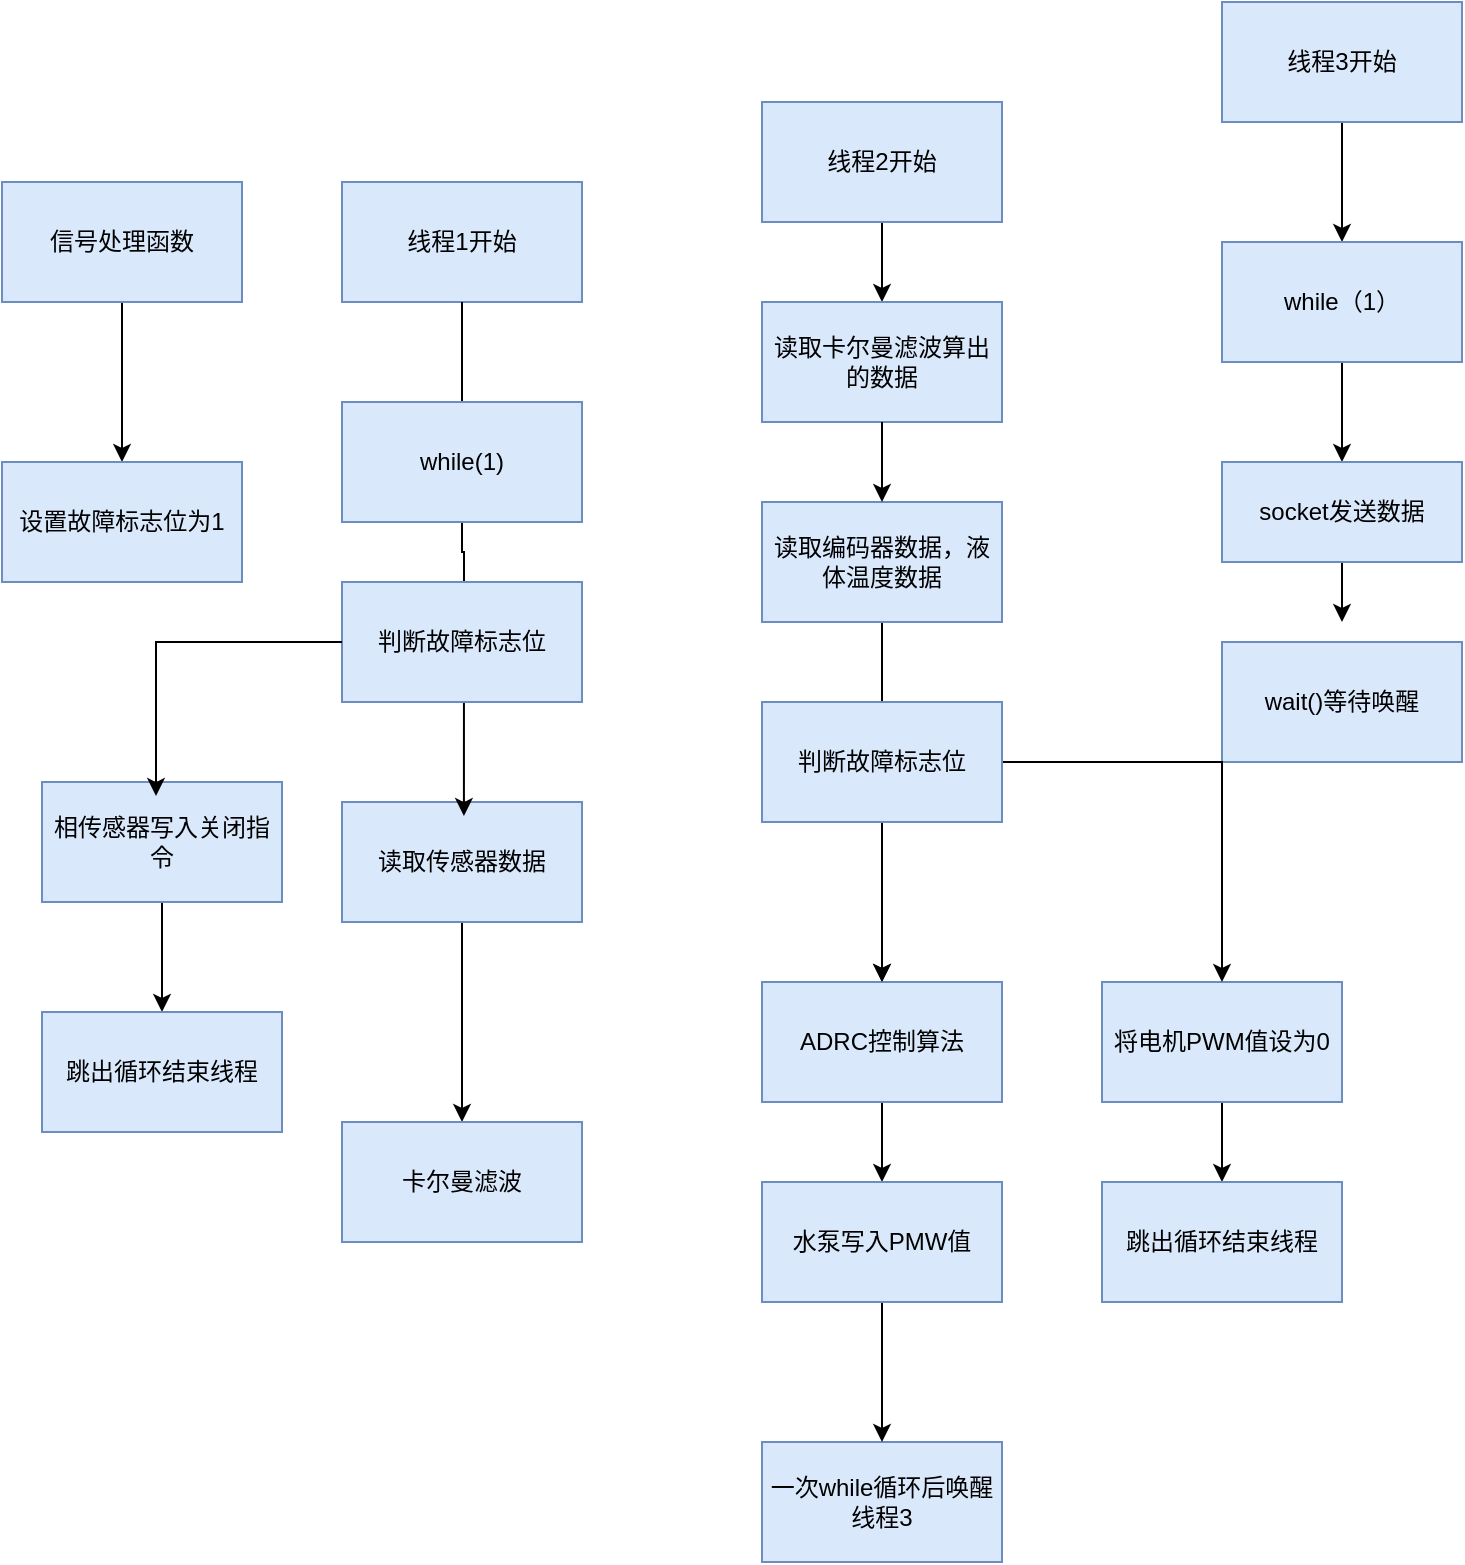 <mxfile version="24.7.8">
  <diagram name="第 1 页" id="gavOTutIVZLHh2nSTRqv">
    <mxGraphModel dx="1434" dy="772" grid="1" gridSize="10" guides="1" tooltips="1" connect="1" arrows="1" fold="1" page="1" pageScale="1" pageWidth="827" pageHeight="1169" math="0" shadow="0">
      <root>
        <mxCell id="0" />
        <mxCell id="1" parent="0" />
        <mxCell id="DkxGOCBB9ThZ3Ds0km_o-2" value="线程1开始" style="rounded=0;whiteSpace=wrap;html=1;fillColor=#dae8fc;strokeColor=#6c8ebf;" vertex="1" parent="1">
          <mxGeometry x="220" y="140" width="120" height="60" as="geometry" />
        </mxCell>
        <mxCell id="DkxGOCBB9ThZ3Ds0km_o-16" style="edgeStyle=orthogonalEdgeStyle;rounded=0;orthogonalLoop=1;jettySize=auto;html=1;exitX=0.5;exitY=1;exitDx=0;exitDy=0;" edge="1" parent="1" source="DkxGOCBB9ThZ3Ds0km_o-3" target="DkxGOCBB9ThZ3Ds0km_o-8">
          <mxGeometry relative="1" as="geometry" />
        </mxCell>
        <mxCell id="DkxGOCBB9ThZ3Ds0km_o-3" value="线程2开始" style="rounded=0;whiteSpace=wrap;html=1;fillColor=#dae8fc;strokeColor=#6c8ebf;" vertex="1" parent="1">
          <mxGeometry x="430" y="100" width="120" height="60" as="geometry" />
        </mxCell>
        <mxCell id="DkxGOCBB9ThZ3Ds0km_o-13" style="edgeStyle=orthogonalEdgeStyle;rounded=0;orthogonalLoop=1;jettySize=auto;html=1;exitX=0.5;exitY=1;exitDx=0;exitDy=0;entryX=0.5;entryY=0;entryDx=0;entryDy=0;" edge="1" parent="1" source="DkxGOCBB9ThZ3Ds0km_o-5" target="DkxGOCBB9ThZ3Ds0km_o-6">
          <mxGeometry relative="1" as="geometry" />
        </mxCell>
        <mxCell id="DkxGOCBB9ThZ3Ds0km_o-5" value="读取传感器数据" style="rounded=0;whiteSpace=wrap;html=1;fillColor=#dae8fc;strokeColor=#6c8ebf;" vertex="1" parent="1">
          <mxGeometry x="220" y="450" width="120" height="60" as="geometry" />
        </mxCell>
        <mxCell id="DkxGOCBB9ThZ3Ds0km_o-6" value="卡尔曼滤波" style="rounded=0;whiteSpace=wrap;html=1;fillColor=#dae8fc;strokeColor=#6c8ebf;" vertex="1" parent="1">
          <mxGeometry x="220" y="610" width="120" height="60" as="geometry" />
        </mxCell>
        <mxCell id="DkxGOCBB9ThZ3Ds0km_o-8" value="读取卡尔曼滤波算出的数据" style="rounded=0;whiteSpace=wrap;html=1;fillColor=#dae8fc;strokeColor=#6c8ebf;" vertex="1" parent="1">
          <mxGeometry x="430" y="200" width="120" height="60" as="geometry" />
        </mxCell>
        <mxCell id="DkxGOCBB9ThZ3Ds0km_o-47" style="edgeStyle=orthogonalEdgeStyle;rounded=0;orthogonalLoop=1;jettySize=auto;html=1;exitX=0.5;exitY=1;exitDx=0;exitDy=0;entryX=0.5;entryY=0;entryDx=0;entryDy=0;" edge="1" parent="1" source="DkxGOCBB9ThZ3Ds0km_o-10" target="DkxGOCBB9ThZ3Ds0km_o-11">
          <mxGeometry relative="1" as="geometry" />
        </mxCell>
        <mxCell id="DkxGOCBB9ThZ3Ds0km_o-10" value="读取编码器数据，液体温度数据" style="rounded=0;whiteSpace=wrap;html=1;fillColor=#dae8fc;strokeColor=#6c8ebf;" vertex="1" parent="1">
          <mxGeometry x="430" y="300" width="120" height="60" as="geometry" />
        </mxCell>
        <mxCell id="DkxGOCBB9ThZ3Ds0km_o-45" value="" style="edgeStyle=orthogonalEdgeStyle;rounded=0;orthogonalLoop=1;jettySize=auto;html=1;" edge="1" parent="1" source="DkxGOCBB9ThZ3Ds0km_o-11" target="DkxGOCBB9ThZ3Ds0km_o-44">
          <mxGeometry relative="1" as="geometry" />
        </mxCell>
        <mxCell id="DkxGOCBB9ThZ3Ds0km_o-11" value="ADRC控制算法" style="rounded=0;whiteSpace=wrap;html=1;fillColor=#dae8fc;strokeColor=#6c8ebf;" vertex="1" parent="1">
          <mxGeometry x="430" y="540" width="120" height="60" as="geometry" />
        </mxCell>
        <mxCell id="DkxGOCBB9ThZ3Ds0km_o-12" style="edgeStyle=orthogonalEdgeStyle;rounded=0;orthogonalLoop=1;jettySize=auto;html=1;exitX=0.5;exitY=1;exitDx=0;exitDy=0;entryX=0.508;entryY=0.117;entryDx=0;entryDy=0;entryPerimeter=0;" edge="1" parent="1" source="DkxGOCBB9ThZ3Ds0km_o-2" target="DkxGOCBB9ThZ3Ds0km_o-5">
          <mxGeometry relative="1" as="geometry" />
        </mxCell>
        <mxCell id="DkxGOCBB9ThZ3Ds0km_o-15" value="while(1)" style="rounded=0;whiteSpace=wrap;html=1;fillColor=#dae8fc;strokeColor=#6c8ebf;" vertex="1" parent="1">
          <mxGeometry x="220" y="250" width="120" height="60" as="geometry" />
        </mxCell>
        <mxCell id="DkxGOCBB9ThZ3Ds0km_o-24" style="edgeStyle=orthogonalEdgeStyle;rounded=0;orthogonalLoop=1;jettySize=auto;html=1;exitX=0.5;exitY=1;exitDx=0;exitDy=0;entryX=0.5;entryY=0;entryDx=0;entryDy=0;" edge="1" parent="1" source="DkxGOCBB9ThZ3Ds0km_o-20" target="DkxGOCBB9ThZ3Ds0km_o-21">
          <mxGeometry relative="1" as="geometry" />
        </mxCell>
        <mxCell id="DkxGOCBB9ThZ3Ds0km_o-20" value="线程3开始" style="rounded=0;whiteSpace=wrap;html=1;fillColor=#dae8fc;strokeColor=#6c8ebf;" vertex="1" parent="1">
          <mxGeometry x="660" y="50" width="120" height="60" as="geometry" />
        </mxCell>
        <mxCell id="DkxGOCBB9ThZ3Ds0km_o-25" style="edgeStyle=orthogonalEdgeStyle;rounded=0;orthogonalLoop=1;jettySize=auto;html=1;exitX=0.5;exitY=1;exitDx=0;exitDy=0;entryX=0.5;entryY=0;entryDx=0;entryDy=0;" edge="1" parent="1" source="DkxGOCBB9ThZ3Ds0km_o-21" target="DkxGOCBB9ThZ3Ds0km_o-23">
          <mxGeometry relative="1" as="geometry" />
        </mxCell>
        <mxCell id="DkxGOCBB9ThZ3Ds0km_o-21" value="while（1）" style="rounded=0;whiteSpace=wrap;html=1;fillColor=#dae8fc;strokeColor=#6c8ebf;" vertex="1" parent="1">
          <mxGeometry x="660" y="170" width="120" height="60" as="geometry" />
        </mxCell>
        <mxCell id="DkxGOCBB9ThZ3Ds0km_o-22" value="一次while循环后唤醒线程3" style="rounded=0;whiteSpace=wrap;html=1;fillColor=#dae8fc;strokeColor=#6c8ebf;" vertex="1" parent="1">
          <mxGeometry x="430" y="770" width="120" height="60" as="geometry" />
        </mxCell>
        <mxCell id="DkxGOCBB9ThZ3Ds0km_o-28" style="edgeStyle=orthogonalEdgeStyle;rounded=0;orthogonalLoop=1;jettySize=auto;html=1;exitX=0.5;exitY=1;exitDx=0;exitDy=0;" edge="1" parent="1" source="DkxGOCBB9ThZ3Ds0km_o-23">
          <mxGeometry relative="1" as="geometry">
            <mxPoint x="720" y="360" as="targetPoint" />
          </mxGeometry>
        </mxCell>
        <mxCell id="DkxGOCBB9ThZ3Ds0km_o-23" value="socket发送数据" style="rounded=0;whiteSpace=wrap;html=1;fillColor=#dae8fc;strokeColor=#6c8ebf;" vertex="1" parent="1">
          <mxGeometry x="660" y="280" width="120" height="50" as="geometry" />
        </mxCell>
        <mxCell id="DkxGOCBB9ThZ3Ds0km_o-27" value="wait()等待唤醒" style="rounded=0;whiteSpace=wrap;html=1;fillColor=#dae8fc;strokeColor=#6c8ebf;" vertex="1" parent="1">
          <mxGeometry x="660" y="370" width="120" height="60" as="geometry" />
        </mxCell>
        <mxCell id="DkxGOCBB9ThZ3Ds0km_o-35" style="edgeStyle=orthogonalEdgeStyle;rounded=0;orthogonalLoop=1;jettySize=auto;html=1;exitX=0.5;exitY=1;exitDx=0;exitDy=0;" edge="1" parent="1" source="DkxGOCBB9ThZ3Ds0km_o-29" target="DkxGOCBB9ThZ3Ds0km_o-34">
          <mxGeometry relative="1" as="geometry" />
        </mxCell>
        <mxCell id="DkxGOCBB9ThZ3Ds0km_o-29" value="信号处理函数" style="rounded=0;whiteSpace=wrap;html=1;fillColor=#dae8fc;strokeColor=#6c8ebf;" vertex="1" parent="1">
          <mxGeometry x="50" y="140" width="120" height="60" as="geometry" />
        </mxCell>
        <mxCell id="DkxGOCBB9ThZ3Ds0km_o-34" value="设置故障标志位为1" style="rounded=0;whiteSpace=wrap;html=1;fillColor=#dae8fc;strokeColor=#6c8ebf;" vertex="1" parent="1">
          <mxGeometry x="50" y="280" width="120" height="60" as="geometry" />
        </mxCell>
        <mxCell id="DkxGOCBB9ThZ3Ds0km_o-36" value="判断故障标志位" style="rounded=0;whiteSpace=wrap;html=1;fillColor=#dae8fc;strokeColor=#6c8ebf;" vertex="1" parent="1">
          <mxGeometry x="220" y="340" width="120" height="60" as="geometry" />
        </mxCell>
        <mxCell id="DkxGOCBB9ThZ3Ds0km_o-53" style="edgeStyle=orthogonalEdgeStyle;rounded=0;orthogonalLoop=1;jettySize=auto;html=1;exitX=0.5;exitY=1;exitDx=0;exitDy=0;entryX=0.5;entryY=0;entryDx=0;entryDy=0;" edge="1" parent="1" source="DkxGOCBB9ThZ3Ds0km_o-37" target="DkxGOCBB9ThZ3Ds0km_o-48">
          <mxGeometry relative="1" as="geometry" />
        </mxCell>
        <mxCell id="DkxGOCBB9ThZ3Ds0km_o-37" value="相传感器写入关闭指令" style="rounded=0;whiteSpace=wrap;html=1;fillColor=#dae8fc;strokeColor=#6c8ebf;" vertex="1" parent="1">
          <mxGeometry x="70" y="440" width="120" height="60" as="geometry" />
        </mxCell>
        <mxCell id="DkxGOCBB9ThZ3Ds0km_o-38" style="edgeStyle=orthogonalEdgeStyle;rounded=0;orthogonalLoop=1;jettySize=auto;html=1;exitX=0;exitY=0.5;exitDx=0;exitDy=0;entryX=0.475;entryY=0.117;entryDx=0;entryDy=0;entryPerimeter=0;" edge="1" parent="1" source="DkxGOCBB9ThZ3Ds0km_o-36" target="DkxGOCBB9ThZ3Ds0km_o-37">
          <mxGeometry relative="1" as="geometry" />
        </mxCell>
        <mxCell id="DkxGOCBB9ThZ3Ds0km_o-52" style="edgeStyle=orthogonalEdgeStyle;rounded=0;orthogonalLoop=1;jettySize=auto;html=1;exitX=0.5;exitY=1;exitDx=0;exitDy=0;entryX=0.5;entryY=0;entryDx=0;entryDy=0;" edge="1" parent="1" source="DkxGOCBB9ThZ3Ds0km_o-41" target="DkxGOCBB9ThZ3Ds0km_o-51">
          <mxGeometry relative="1" as="geometry" />
        </mxCell>
        <mxCell id="DkxGOCBB9ThZ3Ds0km_o-41" value="将电机PWM值设为0" style="rounded=0;whiteSpace=wrap;html=1;fillColor=#dae8fc;strokeColor=#6c8ebf;" vertex="1" parent="1">
          <mxGeometry x="600" y="540" width="120" height="60" as="geometry" />
        </mxCell>
        <mxCell id="DkxGOCBB9ThZ3Ds0km_o-42" value="" style="edgeStyle=orthogonalEdgeStyle;rounded=0;orthogonalLoop=1;jettySize=auto;html=1;exitX=0.5;exitY=1;exitDx=0;exitDy=0;entryX=0.5;entryY=0;entryDx=0;entryDy=0;" edge="1" parent="1" source="DkxGOCBB9ThZ3Ds0km_o-8">
          <mxGeometry relative="1" as="geometry">
            <mxPoint x="490" y="260" as="sourcePoint" />
            <mxPoint x="490" y="300" as="targetPoint" />
          </mxGeometry>
        </mxCell>
        <mxCell id="DkxGOCBB9ThZ3Ds0km_o-49" style="edgeStyle=orthogonalEdgeStyle;rounded=0;orthogonalLoop=1;jettySize=auto;html=1;exitX=0.5;exitY=1;exitDx=0;exitDy=0;entryX=0.5;entryY=0;entryDx=0;entryDy=0;" edge="1" parent="1" source="DkxGOCBB9ThZ3Ds0km_o-44" target="DkxGOCBB9ThZ3Ds0km_o-22">
          <mxGeometry relative="1" as="geometry" />
        </mxCell>
        <mxCell id="DkxGOCBB9ThZ3Ds0km_o-44" value="水泵写入PMW值" style="rounded=0;whiteSpace=wrap;html=1;fillColor=#dae8fc;strokeColor=#6c8ebf;" vertex="1" parent="1">
          <mxGeometry x="430" y="640" width="120" height="60" as="geometry" />
        </mxCell>
        <mxCell id="DkxGOCBB9ThZ3Ds0km_o-48" value="跳出循环结束线程" style="rounded=0;whiteSpace=wrap;html=1;fillColor=#dae8fc;strokeColor=#6c8ebf;" vertex="1" parent="1">
          <mxGeometry x="70" y="555" width="120" height="60" as="geometry" />
        </mxCell>
        <mxCell id="DkxGOCBB9ThZ3Ds0km_o-51" value="跳出循环结束线程" style="rounded=0;whiteSpace=wrap;html=1;fillColor=#dae8fc;strokeColor=#6c8ebf;" vertex="1" parent="1">
          <mxGeometry x="600" y="640" width="120" height="60" as="geometry" />
        </mxCell>
        <mxCell id="DkxGOCBB9ThZ3Ds0km_o-56" value="" style="edgeStyle=orthogonalEdgeStyle;rounded=0;orthogonalLoop=1;jettySize=auto;html=1;" edge="1" parent="1" source="DkxGOCBB9ThZ3Ds0km_o-55" target="DkxGOCBB9ThZ3Ds0km_o-11">
          <mxGeometry relative="1" as="geometry" />
        </mxCell>
        <mxCell id="DkxGOCBB9ThZ3Ds0km_o-57" style="edgeStyle=orthogonalEdgeStyle;rounded=0;orthogonalLoop=1;jettySize=auto;html=1;exitX=1;exitY=0.5;exitDx=0;exitDy=0;entryX=0.5;entryY=0;entryDx=0;entryDy=0;" edge="1" parent="1" source="DkxGOCBB9ThZ3Ds0km_o-55" target="DkxGOCBB9ThZ3Ds0km_o-41">
          <mxGeometry relative="1" as="geometry" />
        </mxCell>
        <mxCell id="DkxGOCBB9ThZ3Ds0km_o-55" value="判断故障标志位" style="rounded=0;whiteSpace=wrap;html=1;fillColor=#dae8fc;strokeColor=#6c8ebf;" vertex="1" parent="1">
          <mxGeometry x="430" y="400" width="120" height="60" as="geometry" />
        </mxCell>
      </root>
    </mxGraphModel>
  </diagram>
</mxfile>
